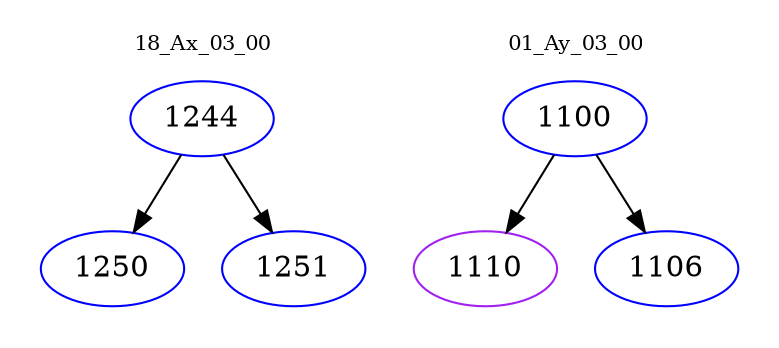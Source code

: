 digraph{
subgraph cluster_0 {
color = white
label = "18_Ax_03_00";
fontsize=10;
T0_1244 [label="1244", color="blue"]
T0_1244 -> T0_1250 [color="black"]
T0_1250 [label="1250", color="blue"]
T0_1244 -> T0_1251 [color="black"]
T0_1251 [label="1251", color="blue"]
}
subgraph cluster_1 {
color = white
label = "01_Ay_03_00";
fontsize=10;
T1_1100 [label="1100", color="blue"]
T1_1100 -> T1_1110 [color="black"]
T1_1110 [label="1110", color="purple"]
T1_1100 -> T1_1106 [color="black"]
T1_1106 [label="1106", color="blue"]
}
}

